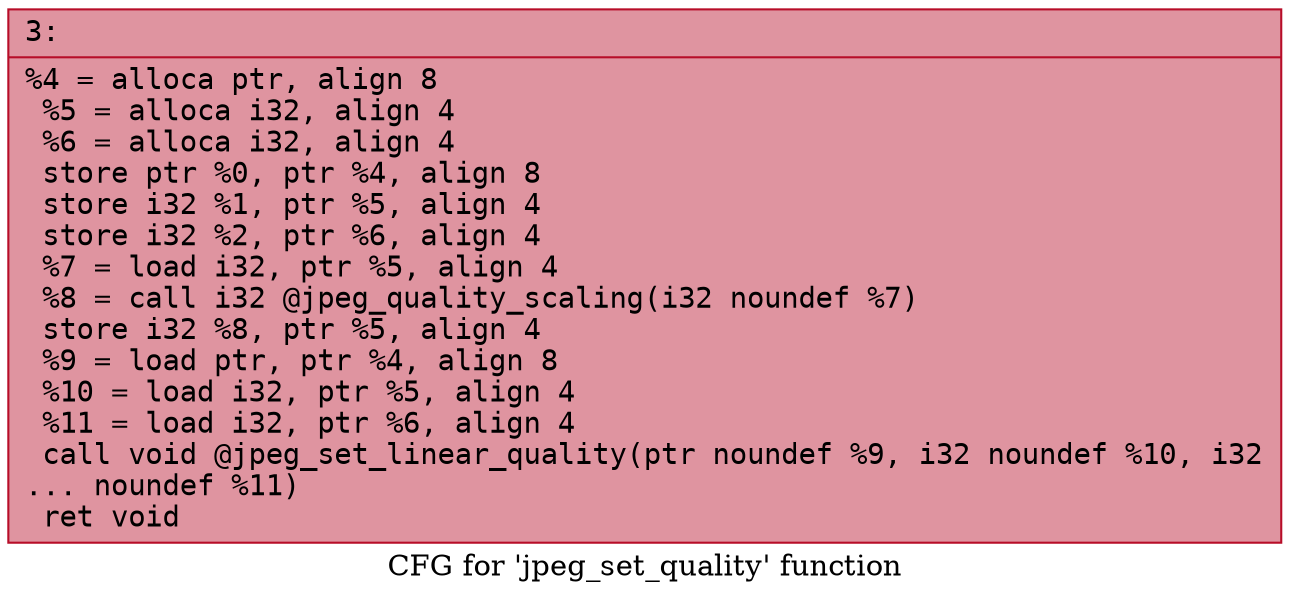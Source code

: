 digraph "CFG for 'jpeg_set_quality' function" {
	label="CFG for 'jpeg_set_quality' function";

	Node0x6000025ba710 [shape=record,color="#b70d28ff", style=filled, fillcolor="#b70d2870" fontname="Courier",label="{3:\l|  %4 = alloca ptr, align 8\l  %5 = alloca i32, align 4\l  %6 = alloca i32, align 4\l  store ptr %0, ptr %4, align 8\l  store i32 %1, ptr %5, align 4\l  store i32 %2, ptr %6, align 4\l  %7 = load i32, ptr %5, align 4\l  %8 = call i32 @jpeg_quality_scaling(i32 noundef %7)\l  store i32 %8, ptr %5, align 4\l  %9 = load ptr, ptr %4, align 8\l  %10 = load i32, ptr %5, align 4\l  %11 = load i32, ptr %6, align 4\l  call void @jpeg_set_linear_quality(ptr noundef %9, i32 noundef %10, i32\l... noundef %11)\l  ret void\l}"];
}
